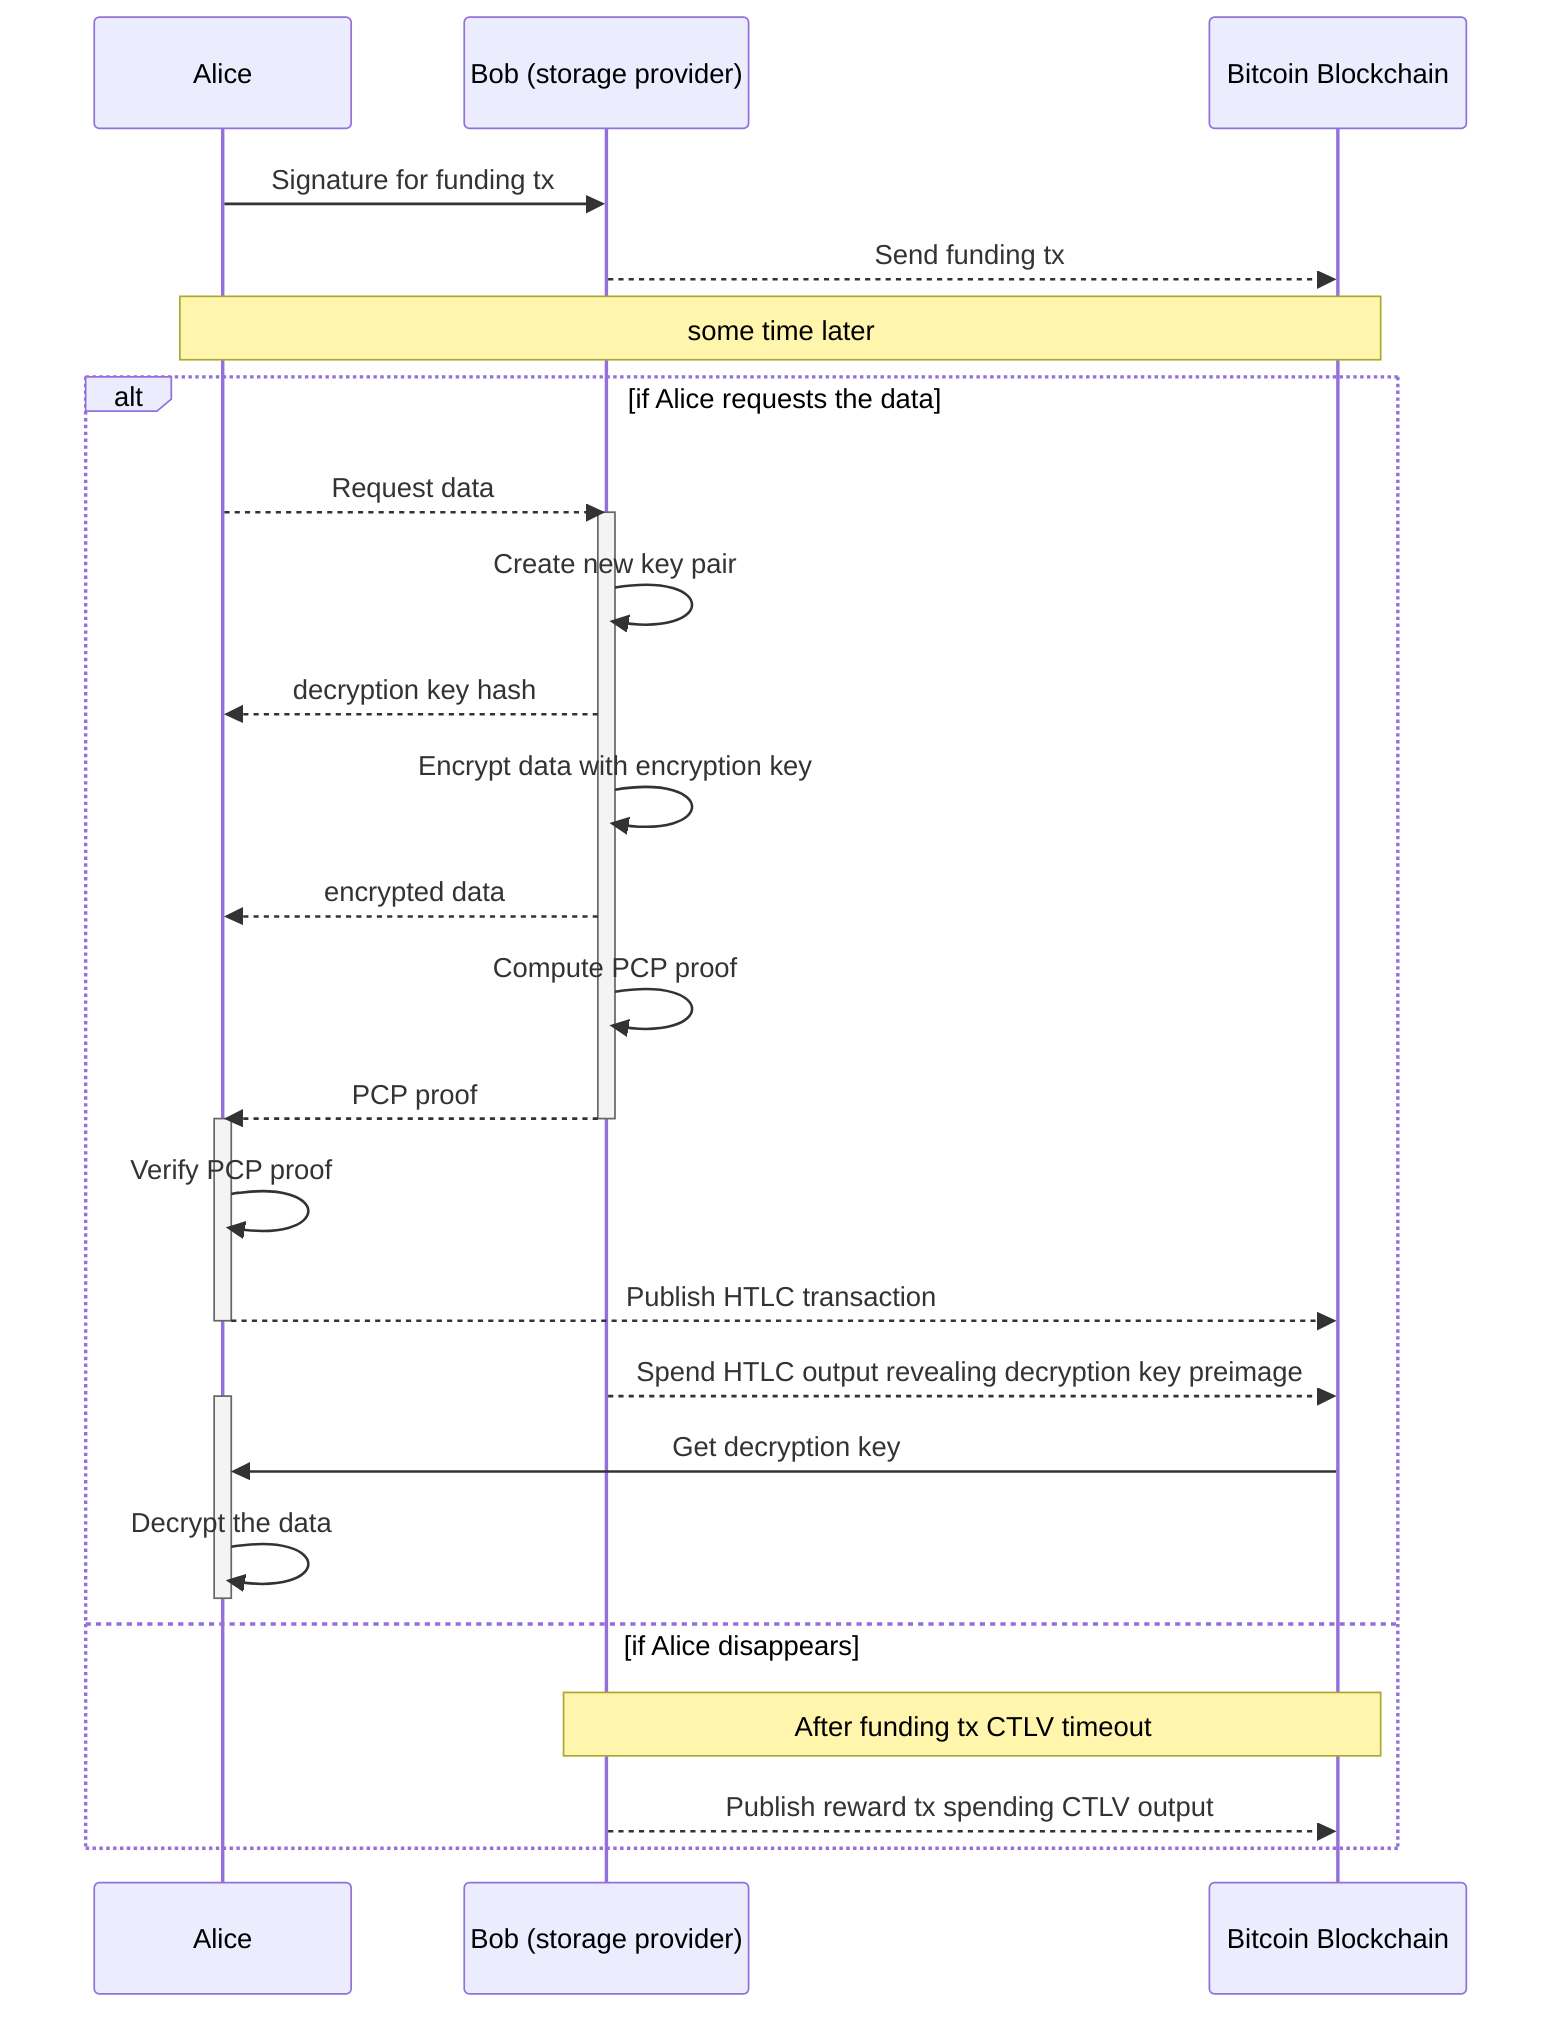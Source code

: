 sequenceDiagram
    participant A as Alice
    participant B as Bob (storage provider)
    participant BB as Bitcoin Blockchain
    A->>B: Signature for funding tx
    B-->>BB: Send funding tx
    Note over A, BB: some time later
  alt if Alice requests the data
    A-->>B: Request data
    activate B
    B->>B: Create new key pair
    B-->>A: decryption key hash
    B->>B: Encrypt data with encryption key
    B-->>A: encrypted data
    B->>B: Compute PCP proof
    B-->>A: PCP proof
    deactivate B
    activate A
    A->>A: Verify PCP proof
    A-->>BB: Publish HTLC transaction
    deactivate A
    B-->>BB: Spend HTLC output revealing decryption key preimage
    activate A
    BB->>A: Get decryption key
    A->>A: Decrypt the data
    deactivate A
  else if Alice disappears
    Note over B, BB: After funding tx CTLV timeout
    B-->>BB: Publish reward tx spending CTLV output
  end